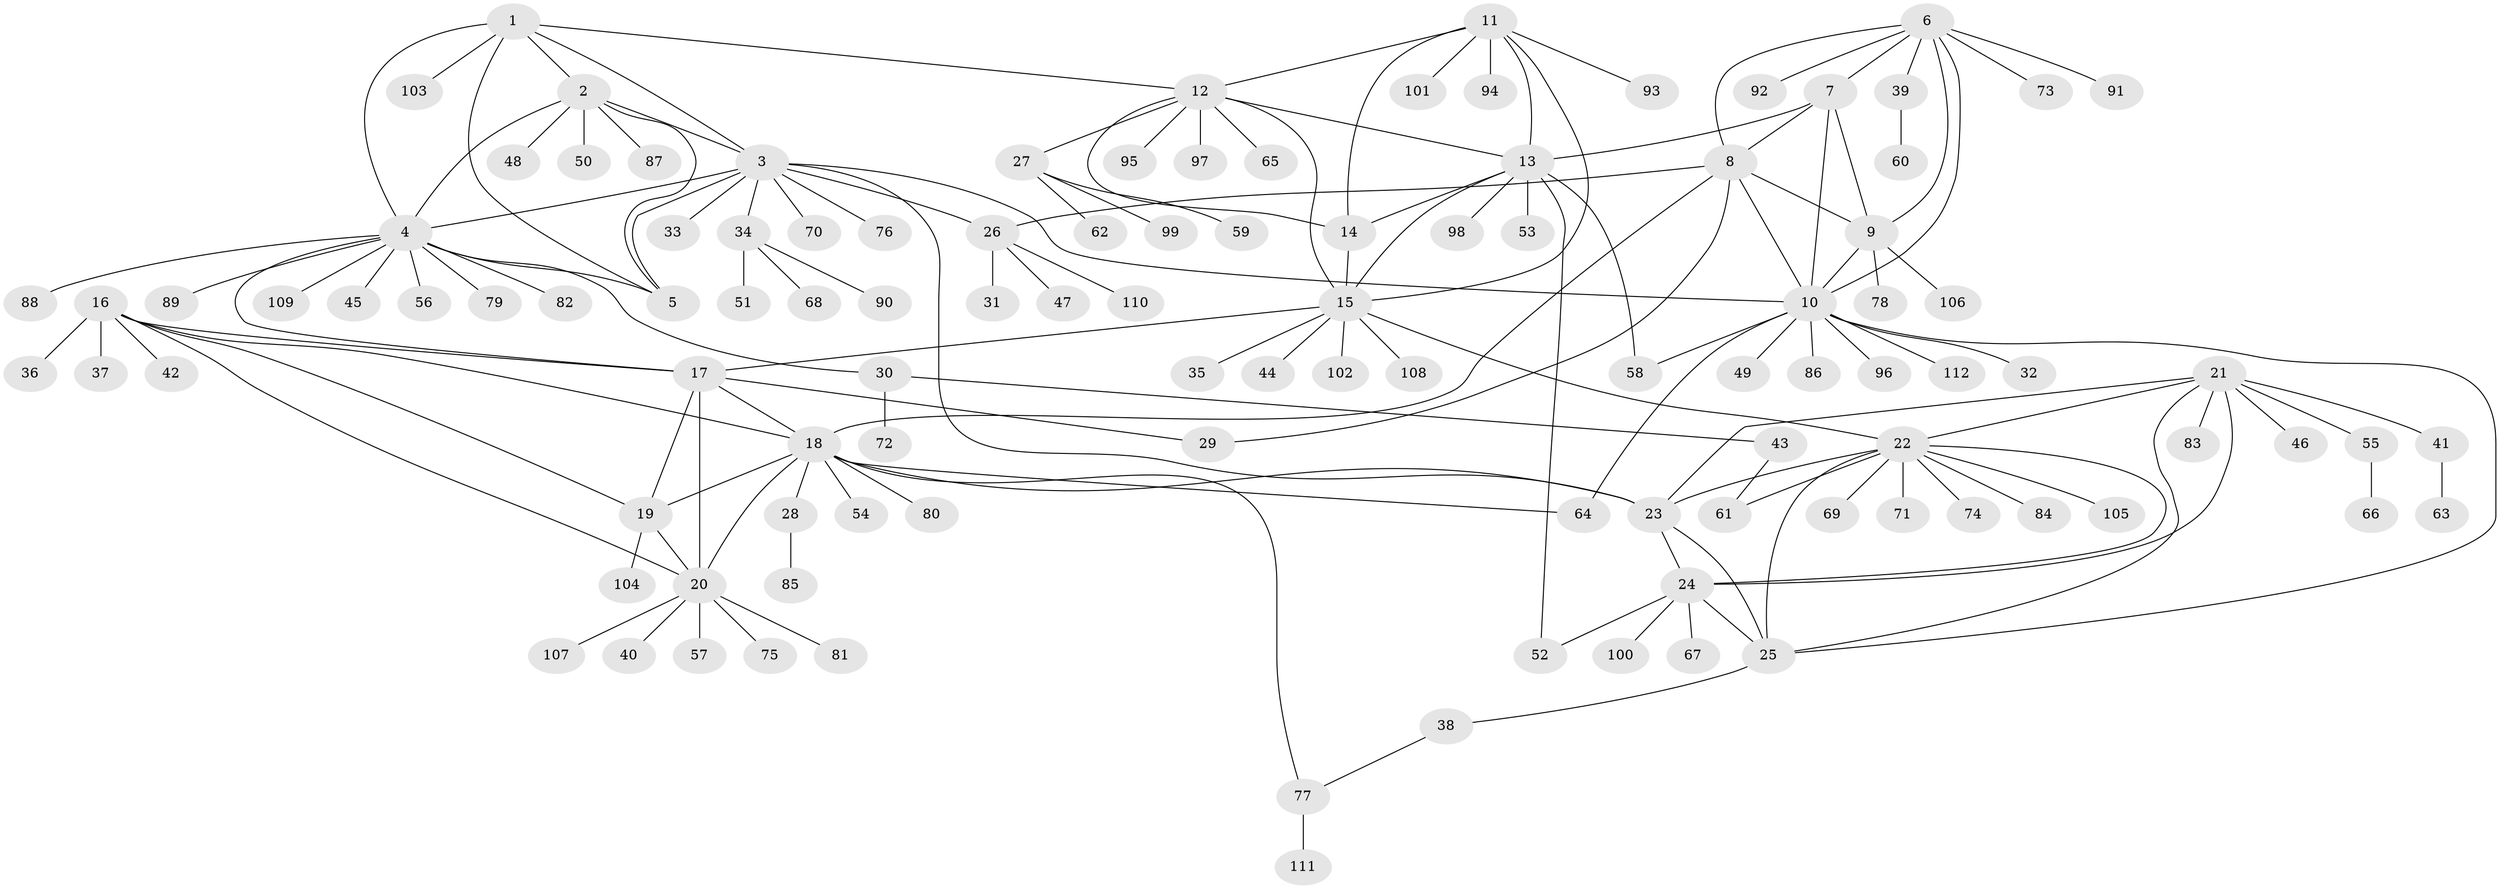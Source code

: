 // Generated by graph-tools (version 1.1) at 2025/02/03/09/25 03:02:46]
// undirected, 112 vertices, 154 edges
graph export_dot {
graph [start="1"]
  node [color=gray90,style=filled];
  1;
  2;
  3;
  4;
  5;
  6;
  7;
  8;
  9;
  10;
  11;
  12;
  13;
  14;
  15;
  16;
  17;
  18;
  19;
  20;
  21;
  22;
  23;
  24;
  25;
  26;
  27;
  28;
  29;
  30;
  31;
  32;
  33;
  34;
  35;
  36;
  37;
  38;
  39;
  40;
  41;
  42;
  43;
  44;
  45;
  46;
  47;
  48;
  49;
  50;
  51;
  52;
  53;
  54;
  55;
  56;
  57;
  58;
  59;
  60;
  61;
  62;
  63;
  64;
  65;
  66;
  67;
  68;
  69;
  70;
  71;
  72;
  73;
  74;
  75;
  76;
  77;
  78;
  79;
  80;
  81;
  82;
  83;
  84;
  85;
  86;
  87;
  88;
  89;
  90;
  91;
  92;
  93;
  94;
  95;
  96;
  97;
  98;
  99;
  100;
  101;
  102;
  103;
  104;
  105;
  106;
  107;
  108;
  109;
  110;
  111;
  112;
  1 -- 2;
  1 -- 3;
  1 -- 4;
  1 -- 5;
  1 -- 12;
  1 -- 103;
  2 -- 3;
  2 -- 4;
  2 -- 5;
  2 -- 48;
  2 -- 50;
  2 -- 87;
  3 -- 4;
  3 -- 5;
  3 -- 10;
  3 -- 23;
  3 -- 26;
  3 -- 33;
  3 -- 34;
  3 -- 70;
  3 -- 76;
  4 -- 5;
  4 -- 17;
  4 -- 30;
  4 -- 45;
  4 -- 56;
  4 -- 79;
  4 -- 82;
  4 -- 88;
  4 -- 89;
  4 -- 109;
  6 -- 7;
  6 -- 8;
  6 -- 9;
  6 -- 10;
  6 -- 39;
  6 -- 73;
  6 -- 91;
  6 -- 92;
  7 -- 8;
  7 -- 9;
  7 -- 10;
  7 -- 13;
  8 -- 9;
  8 -- 10;
  8 -- 18;
  8 -- 26;
  8 -- 29;
  9 -- 10;
  9 -- 78;
  9 -- 106;
  10 -- 25;
  10 -- 32;
  10 -- 49;
  10 -- 58;
  10 -- 64;
  10 -- 86;
  10 -- 96;
  10 -- 112;
  11 -- 12;
  11 -- 13;
  11 -- 14;
  11 -- 15;
  11 -- 93;
  11 -- 94;
  11 -- 101;
  12 -- 13;
  12 -- 14;
  12 -- 15;
  12 -- 27;
  12 -- 65;
  12 -- 95;
  12 -- 97;
  13 -- 14;
  13 -- 15;
  13 -- 52;
  13 -- 53;
  13 -- 58;
  13 -- 98;
  14 -- 15;
  15 -- 17;
  15 -- 22;
  15 -- 35;
  15 -- 44;
  15 -- 102;
  15 -- 108;
  16 -- 17;
  16 -- 18;
  16 -- 19;
  16 -- 20;
  16 -- 36;
  16 -- 37;
  16 -- 42;
  17 -- 18;
  17 -- 19;
  17 -- 20;
  17 -- 29;
  18 -- 19;
  18 -- 20;
  18 -- 23;
  18 -- 28;
  18 -- 54;
  18 -- 64;
  18 -- 77;
  18 -- 80;
  19 -- 20;
  19 -- 104;
  20 -- 40;
  20 -- 57;
  20 -- 75;
  20 -- 81;
  20 -- 107;
  21 -- 22;
  21 -- 23;
  21 -- 24;
  21 -- 25;
  21 -- 41;
  21 -- 46;
  21 -- 55;
  21 -- 83;
  22 -- 23;
  22 -- 24;
  22 -- 25;
  22 -- 61;
  22 -- 69;
  22 -- 71;
  22 -- 74;
  22 -- 84;
  22 -- 105;
  23 -- 24;
  23 -- 25;
  24 -- 25;
  24 -- 52;
  24 -- 67;
  24 -- 100;
  25 -- 38;
  26 -- 31;
  26 -- 47;
  26 -- 110;
  27 -- 59;
  27 -- 62;
  27 -- 99;
  28 -- 85;
  30 -- 43;
  30 -- 72;
  34 -- 51;
  34 -- 68;
  34 -- 90;
  38 -- 77;
  39 -- 60;
  41 -- 63;
  43 -- 61;
  55 -- 66;
  77 -- 111;
}
